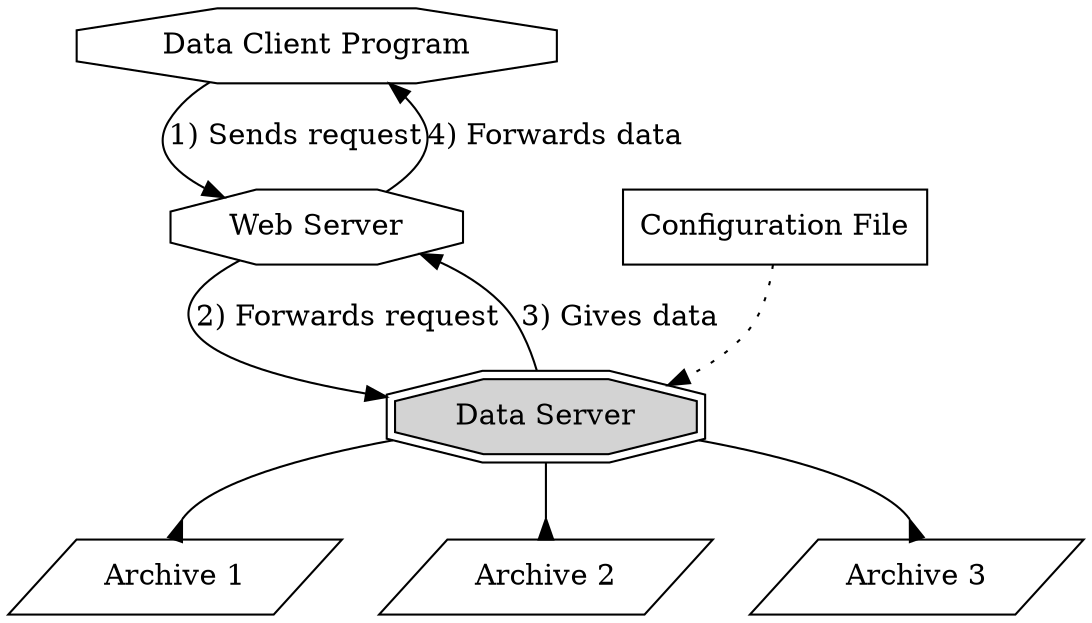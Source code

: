 # Example for dotting & viewing:
# dot -Tpng -o dataserver.png dataserver.dot && eog dataserver.png &

digraph DataServer
{
    client [ label="Data Client Program",shape=octagon ]; 
    config [ label="Configuration File", shape=rectangle ];
    config -> server [ style=dotted ];
    httpd [ label="Web Server",shape=octagon ];
    server [ label="Data Server", style=filled, shape=doubleoctagon ];
    client->httpd [ label="1) Sends request" ];
    httpd->client [ label="4) Forwards data" ];
    httpd->server [ label="2) Forwards request" ];
    server->httpd [ label="3) Gives data" ];
    server->i1 [ arrowhead=inv,arrowtail=none,headport=n ];
    server->i2 [ arrowhead=inv,arrowtail=none,headport=n ];
    server->i3 [ arrowhead=inv,arrowtail=none,headport=n ];
    
      i1 [ label="Archive 1",shape=parallelogram ];
      i2 [ label="Archive 2",shape=parallelogram ];
      i3 [ label="Archive 3",shape=parallelogram ];
    
}

